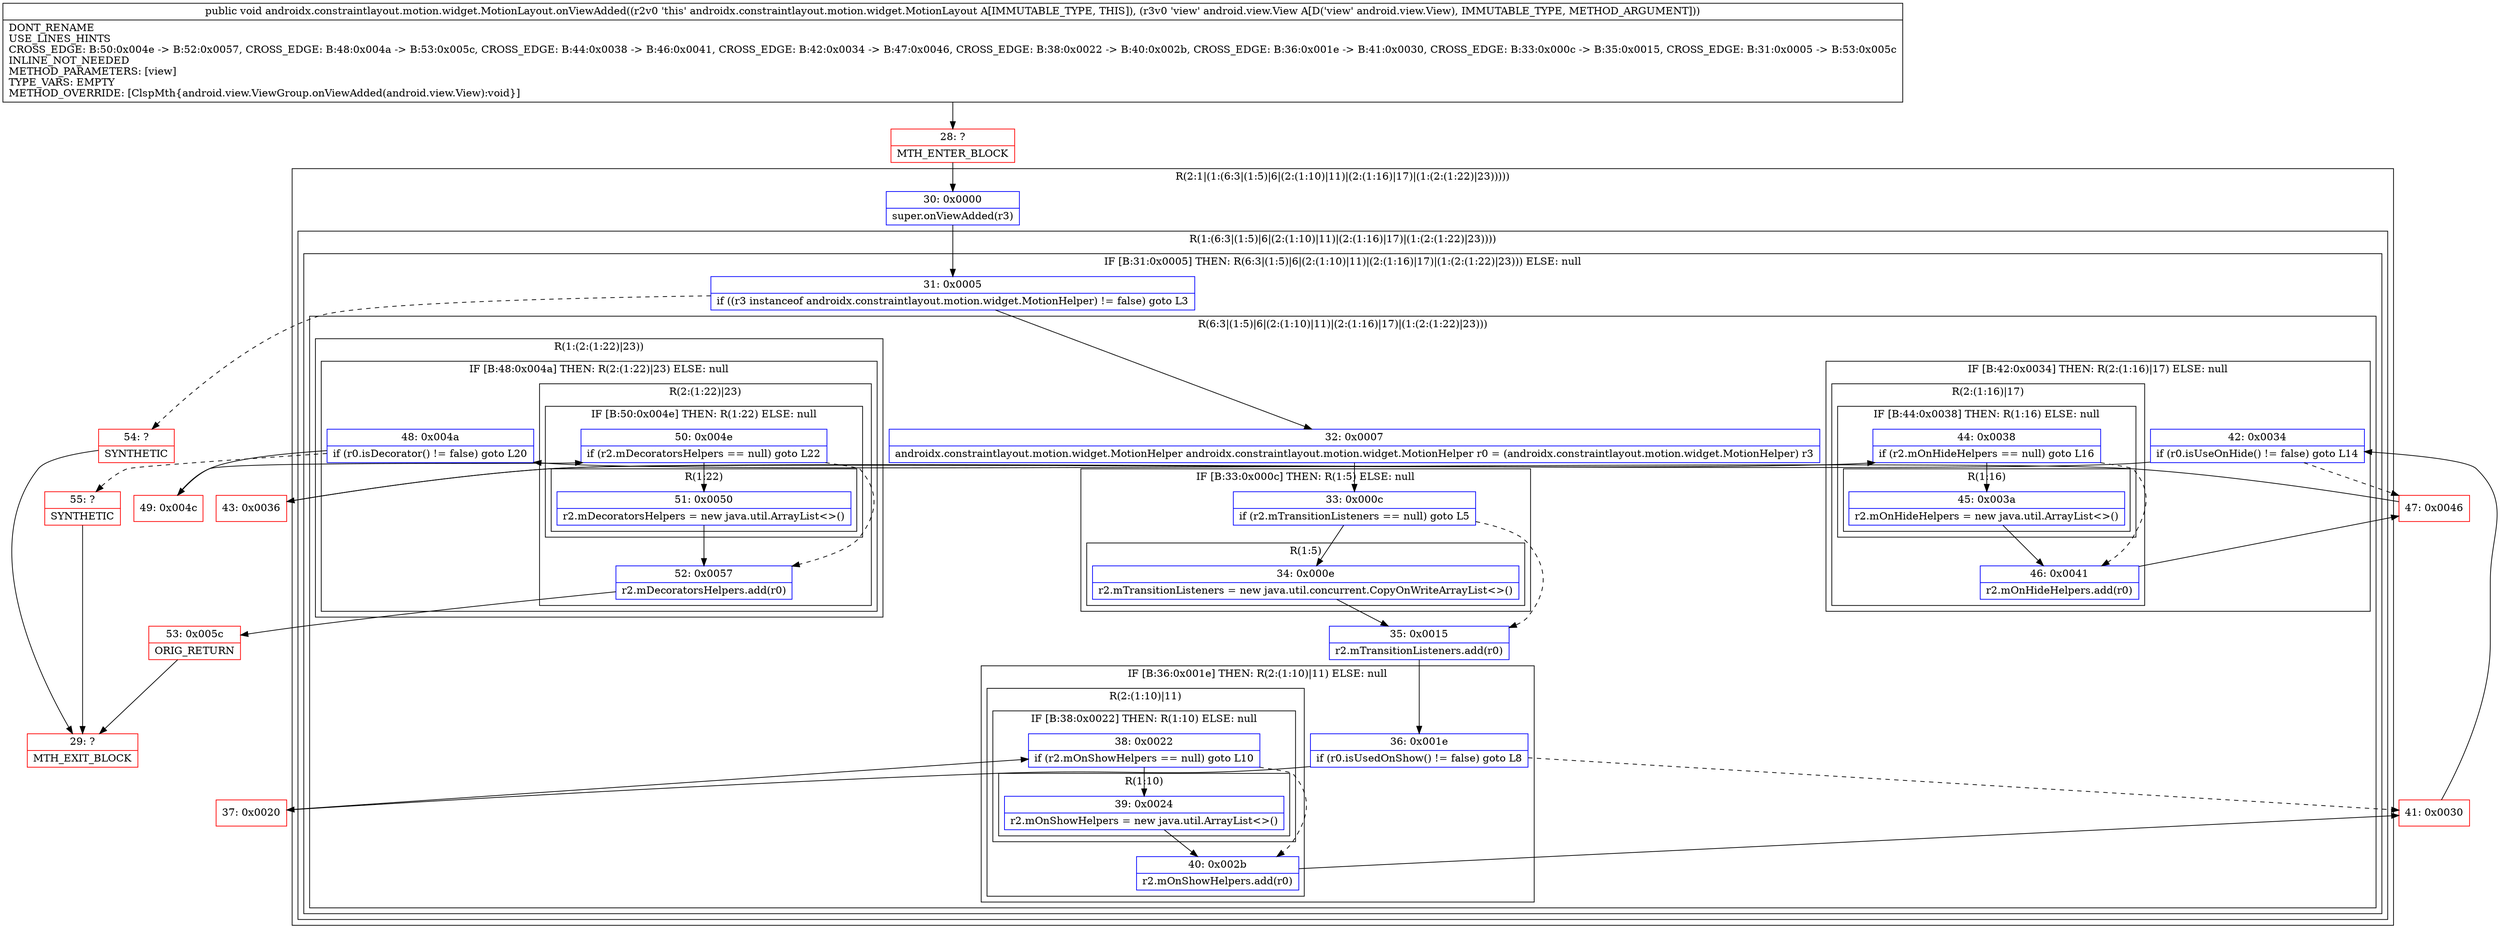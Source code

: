 digraph "CFG forandroidx.constraintlayout.motion.widget.MotionLayout.onViewAdded(Landroid\/view\/View;)V" {
subgraph cluster_Region_1310767245 {
label = "R(2:1|(1:(6:3|(1:5)|6|(2:(1:10)|11)|(2:(1:16)|17)|(1:(2:(1:22)|23)))))";
node [shape=record,color=blue];
Node_30 [shape=record,label="{30\:\ 0x0000|super.onViewAdded(r3)\l}"];
subgraph cluster_Region_1534188313 {
label = "R(1:(6:3|(1:5)|6|(2:(1:10)|11)|(2:(1:16)|17)|(1:(2:(1:22)|23))))";
node [shape=record,color=blue];
subgraph cluster_IfRegion_424698524 {
label = "IF [B:31:0x0005] THEN: R(6:3|(1:5)|6|(2:(1:10)|11)|(2:(1:16)|17)|(1:(2:(1:22)|23))) ELSE: null";
node [shape=record,color=blue];
Node_31 [shape=record,label="{31\:\ 0x0005|if ((r3 instanceof androidx.constraintlayout.motion.widget.MotionHelper) != false) goto L3\l}"];
subgraph cluster_Region_1301195552 {
label = "R(6:3|(1:5)|6|(2:(1:10)|11)|(2:(1:16)|17)|(1:(2:(1:22)|23)))";
node [shape=record,color=blue];
Node_32 [shape=record,label="{32\:\ 0x0007|androidx.constraintlayout.motion.widget.MotionHelper androidx.constraintlayout.motion.widget.MotionHelper r0 = (androidx.constraintlayout.motion.widget.MotionHelper) r3\l}"];
subgraph cluster_IfRegion_358411974 {
label = "IF [B:33:0x000c] THEN: R(1:5) ELSE: null";
node [shape=record,color=blue];
Node_33 [shape=record,label="{33\:\ 0x000c|if (r2.mTransitionListeners == null) goto L5\l}"];
subgraph cluster_Region_1593034800 {
label = "R(1:5)";
node [shape=record,color=blue];
Node_34 [shape=record,label="{34\:\ 0x000e|r2.mTransitionListeners = new java.util.concurrent.CopyOnWriteArrayList\<\>()\l}"];
}
}
Node_35 [shape=record,label="{35\:\ 0x0015|r2.mTransitionListeners.add(r0)\l}"];
subgraph cluster_IfRegion_124817722 {
label = "IF [B:36:0x001e] THEN: R(2:(1:10)|11) ELSE: null";
node [shape=record,color=blue];
Node_36 [shape=record,label="{36\:\ 0x001e|if (r0.isUsedOnShow() != false) goto L8\l}"];
subgraph cluster_Region_326902026 {
label = "R(2:(1:10)|11)";
node [shape=record,color=blue];
subgraph cluster_IfRegion_193948132 {
label = "IF [B:38:0x0022] THEN: R(1:10) ELSE: null";
node [shape=record,color=blue];
Node_38 [shape=record,label="{38\:\ 0x0022|if (r2.mOnShowHelpers == null) goto L10\l}"];
subgraph cluster_Region_298954379 {
label = "R(1:10)";
node [shape=record,color=blue];
Node_39 [shape=record,label="{39\:\ 0x0024|r2.mOnShowHelpers = new java.util.ArrayList\<\>()\l}"];
}
}
Node_40 [shape=record,label="{40\:\ 0x002b|r2.mOnShowHelpers.add(r0)\l}"];
}
}
subgraph cluster_IfRegion_1120688576 {
label = "IF [B:42:0x0034] THEN: R(2:(1:16)|17) ELSE: null";
node [shape=record,color=blue];
Node_42 [shape=record,label="{42\:\ 0x0034|if (r0.isUseOnHide() != false) goto L14\l}"];
subgraph cluster_Region_2049129746 {
label = "R(2:(1:16)|17)";
node [shape=record,color=blue];
subgraph cluster_IfRegion_1669945513 {
label = "IF [B:44:0x0038] THEN: R(1:16) ELSE: null";
node [shape=record,color=blue];
Node_44 [shape=record,label="{44\:\ 0x0038|if (r2.mOnHideHelpers == null) goto L16\l}"];
subgraph cluster_Region_595308192 {
label = "R(1:16)";
node [shape=record,color=blue];
Node_45 [shape=record,label="{45\:\ 0x003a|r2.mOnHideHelpers = new java.util.ArrayList\<\>()\l}"];
}
}
Node_46 [shape=record,label="{46\:\ 0x0041|r2.mOnHideHelpers.add(r0)\l}"];
}
}
subgraph cluster_Region_1405821794 {
label = "R(1:(2:(1:22)|23))";
node [shape=record,color=blue];
subgraph cluster_IfRegion_2044303917 {
label = "IF [B:48:0x004a] THEN: R(2:(1:22)|23) ELSE: null";
node [shape=record,color=blue];
Node_48 [shape=record,label="{48\:\ 0x004a|if (r0.isDecorator() != false) goto L20\l}"];
subgraph cluster_Region_199196781 {
label = "R(2:(1:22)|23)";
node [shape=record,color=blue];
subgraph cluster_IfRegion_1341291110 {
label = "IF [B:50:0x004e] THEN: R(1:22) ELSE: null";
node [shape=record,color=blue];
Node_50 [shape=record,label="{50\:\ 0x004e|if (r2.mDecoratorsHelpers == null) goto L22\l}"];
subgraph cluster_Region_1721188129 {
label = "R(1:22)";
node [shape=record,color=blue];
Node_51 [shape=record,label="{51\:\ 0x0050|r2.mDecoratorsHelpers = new java.util.ArrayList\<\>()\l}"];
}
}
Node_52 [shape=record,label="{52\:\ 0x0057|r2.mDecoratorsHelpers.add(r0)\l}"];
}
}
}
}
}
}
}
Node_28 [shape=record,color=red,label="{28\:\ ?|MTH_ENTER_BLOCK\l}"];
Node_37 [shape=record,color=red,label="{37\:\ 0x0020}"];
Node_41 [shape=record,color=red,label="{41\:\ 0x0030}"];
Node_43 [shape=record,color=red,label="{43\:\ 0x0036}"];
Node_47 [shape=record,color=red,label="{47\:\ 0x0046}"];
Node_49 [shape=record,color=red,label="{49\:\ 0x004c}"];
Node_53 [shape=record,color=red,label="{53\:\ 0x005c|ORIG_RETURN\l}"];
Node_29 [shape=record,color=red,label="{29\:\ ?|MTH_EXIT_BLOCK\l}"];
Node_55 [shape=record,color=red,label="{55\:\ ?|SYNTHETIC\l}"];
Node_54 [shape=record,color=red,label="{54\:\ ?|SYNTHETIC\l}"];
MethodNode[shape=record,label="{public void androidx.constraintlayout.motion.widget.MotionLayout.onViewAdded((r2v0 'this' androidx.constraintlayout.motion.widget.MotionLayout A[IMMUTABLE_TYPE, THIS]), (r3v0 'view' android.view.View A[D('view' android.view.View), IMMUTABLE_TYPE, METHOD_ARGUMENT]))  | DONT_RENAME\lUSE_LINES_HINTS\lCROSS_EDGE: B:50:0x004e \-\> B:52:0x0057, CROSS_EDGE: B:48:0x004a \-\> B:53:0x005c, CROSS_EDGE: B:44:0x0038 \-\> B:46:0x0041, CROSS_EDGE: B:42:0x0034 \-\> B:47:0x0046, CROSS_EDGE: B:38:0x0022 \-\> B:40:0x002b, CROSS_EDGE: B:36:0x001e \-\> B:41:0x0030, CROSS_EDGE: B:33:0x000c \-\> B:35:0x0015, CROSS_EDGE: B:31:0x0005 \-\> B:53:0x005c\lINLINE_NOT_NEEDED\lMETHOD_PARAMETERS: [view]\lTYPE_VARS: EMPTY\lMETHOD_OVERRIDE: [ClspMth\{android.view.ViewGroup.onViewAdded(android.view.View):void\}]\l}"];
MethodNode -> Node_28;Node_30 -> Node_31;
Node_31 -> Node_32;
Node_31 -> Node_54[style=dashed];
Node_32 -> Node_33;
Node_33 -> Node_34;
Node_33 -> Node_35[style=dashed];
Node_34 -> Node_35;
Node_35 -> Node_36;
Node_36 -> Node_37;
Node_36 -> Node_41[style=dashed];
Node_38 -> Node_39;
Node_38 -> Node_40[style=dashed];
Node_39 -> Node_40;
Node_40 -> Node_41;
Node_42 -> Node_43;
Node_42 -> Node_47[style=dashed];
Node_44 -> Node_45;
Node_44 -> Node_46[style=dashed];
Node_45 -> Node_46;
Node_46 -> Node_47;
Node_48 -> Node_49;
Node_48 -> Node_55[style=dashed];
Node_50 -> Node_51;
Node_50 -> Node_52[style=dashed];
Node_51 -> Node_52;
Node_52 -> Node_53;
Node_28 -> Node_30;
Node_37 -> Node_38;
Node_41 -> Node_42;
Node_43 -> Node_44;
Node_47 -> Node_48;
Node_49 -> Node_50;
Node_53 -> Node_29;
Node_55 -> Node_29;
Node_54 -> Node_29;
}

